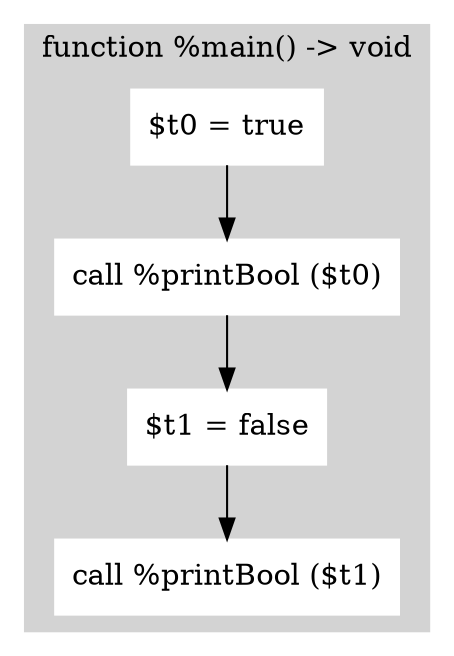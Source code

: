 digraph Program {
  node [shape=rectangle]; 

  subgraph cluster_main {
    style=filled;color=lightgrey;node [style=filled, color=white];
    label="function %main() -> void";
    main_n0 [label="$t0 = true"];
    main_n0 -> main_n1;
    main_n1 [label="call %printBool ($t0)"];
    main_n1 -> main_n2;
    main_n2 [label="$t1 = false"];
    main_n2 -> main_n3;
    main_n3 [label="call %printBool ($t1)"];
  }

}